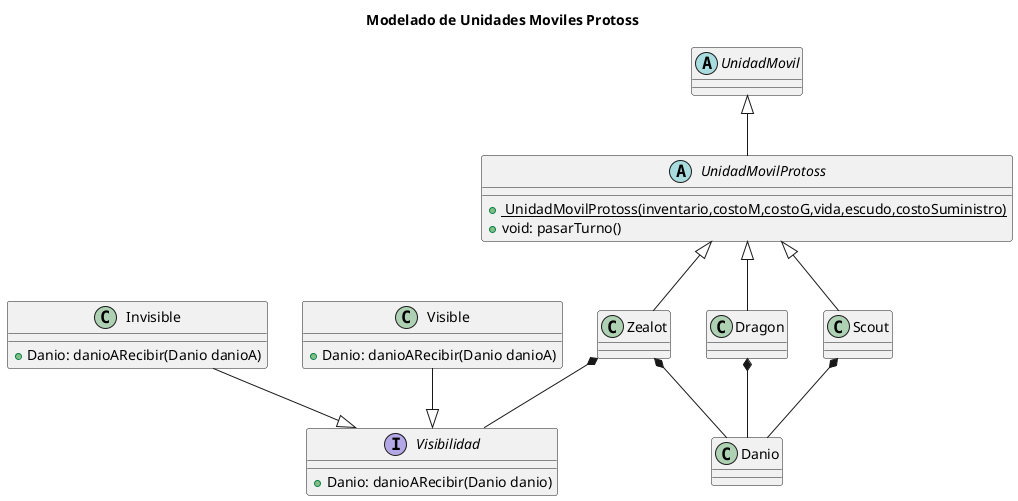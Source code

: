 @startuml
'https://plantuml.com/class-diagram
title Modelado de Unidades Moviles Protoss

interface Visibilidad{
+Danio: danioARecibir(Danio danio)
}

class Invisible{
+Danio: danioARecibir(Danio danioA)
}
class Visible{
+Danio: danioARecibir(Danio danioA)
}


abstract class  UnidadMovil {
}

abstract class UnidadMovilProtoss {
 + <u> UnidadMovilProtoss(inventario,costoM,costoG,vida,escudo,costoSuministro)
 + void: pasarTurno()
}
UnidadMovil <|-- UnidadMovilProtoss

Zealot *-- Visibilidad
Visible --|> Visibilidad
Invisible--|> Visibilidad

UnidadMovilProtoss <|-- Dragon
UnidadMovilProtoss <|-- Zealot
UnidadMovilProtoss <|-- Scout

Zealot *-- Danio
Dragon *-- Danio
Scout *-- Danio

@enduml